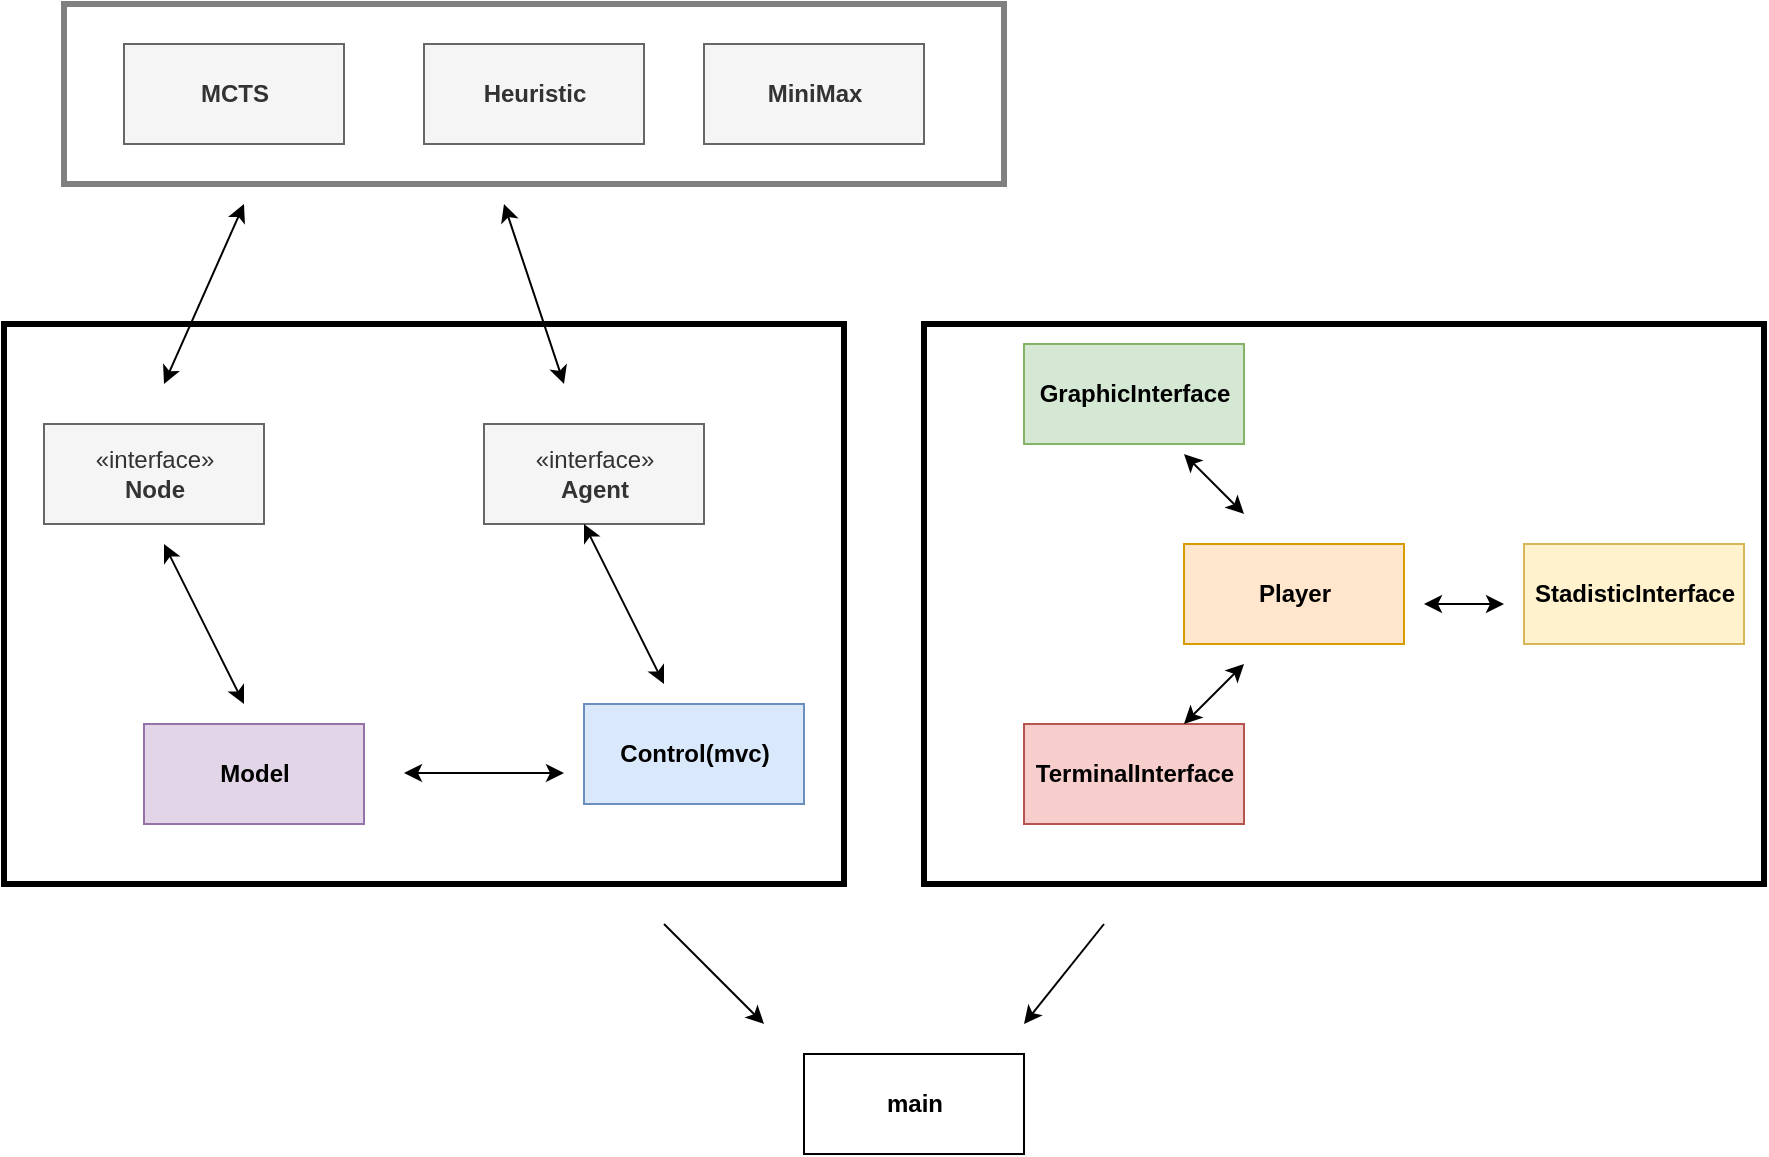 <mxfile version="12.6.2" type="device"><diagram id="3gjsJfwX6NH6ZjUIXrtz" name="Page-1"><mxGraphModel dx="1022" dy="1783" grid="1" gridSize="10" guides="1" tooltips="1" connect="1" arrows="1" fold="1" page="1" pageScale="1" pageWidth="850" pageHeight="1100" math="0" shadow="0"><root><mxCell id="0"/><mxCell id="1" parent="0"/><mxCell id="1u6QL9yyQh-Ea_asQnVc-1" value="&lt;b&gt;MCTS&lt;/b&gt;" style="html=1;fillColor=#f5f5f5;strokeColor=#666666;fontColor=#333333;" parent="1" vertex="1"><mxGeometry x="70" y="20" width="110" height="50" as="geometry"/></mxCell><mxCell id="1u6QL9yyQh-Ea_asQnVc-2" value="«interface»&lt;br&gt;&lt;b&gt;Node&lt;/b&gt;" style="html=1;fillColor=#f5f5f5;strokeColor=#666666;fontColor=#333333;" parent="1" vertex="1"><mxGeometry x="30" y="210" width="110" height="50" as="geometry"/></mxCell><mxCell id="1u6QL9yyQh-Ea_asQnVc-3" value="&lt;b&gt;Model&lt;/b&gt;" style="html=1;fillColor=#e1d5e7;strokeColor=#9673a6;" parent="1" vertex="1"><mxGeometry x="80" y="360" width="110" height="50" as="geometry"/></mxCell><mxCell id="1u6QL9yyQh-Ea_asQnVc-4" value="&lt;b&gt;Control(mvc)&lt;/b&gt;" style="html=1;fillColor=#dae8fc;strokeColor=#6c8ebf;" parent="1" vertex="1"><mxGeometry x="300" y="350" width="110" height="50" as="geometry"/></mxCell><mxCell id="1u6QL9yyQh-Ea_asQnVc-7" value="&lt;div&gt;&lt;b&gt;main&lt;/b&gt;&lt;/div&gt;" style="html=1;" parent="1" vertex="1"><mxGeometry x="410" y="525" width="110" height="50" as="geometry"/></mxCell><mxCell id="1u6QL9yyQh-Ea_asQnVc-8" value="" style="endArrow=classic;startArrow=classic;html=1;" parent="1" edge="1"><mxGeometry width="50" height="50" relative="1" as="geometry"><mxPoint x="130" y="350" as="sourcePoint"/><mxPoint x="90" y="270" as="targetPoint"/></mxGeometry></mxCell><mxCell id="1u6QL9yyQh-Ea_asQnVc-9" value="" style="endArrow=classic;startArrow=classic;html=1;" parent="1" edge="1"><mxGeometry width="50" height="50" relative="1" as="geometry"><mxPoint x="90" y="190" as="sourcePoint"/><mxPoint x="130" y="100" as="targetPoint"/></mxGeometry></mxCell><mxCell id="1u6QL9yyQh-Ea_asQnVc-10" value="" style="endArrow=classic;startArrow=classic;html=1;" parent="1" edge="1"><mxGeometry width="50" height="50" relative="1" as="geometry"><mxPoint x="210" y="384.5" as="sourcePoint"/><mxPoint x="290" y="384.5" as="targetPoint"/></mxGeometry></mxCell><mxCell id="1u6QL9yyQh-Ea_asQnVc-11" value="" style="endArrow=classic;startArrow=classic;html=1;" parent="1" edge="1"><mxGeometry width="50" height="50" relative="1" as="geometry"><mxPoint x="290" y="190" as="sourcePoint"/><mxPoint x="260" y="100" as="targetPoint"/></mxGeometry></mxCell><mxCell id="1u6QL9yyQh-Ea_asQnVc-12" value="" style="rounded=0;whiteSpace=wrap;html=1;fillColor=none;strokeWidth=3;" parent="1" vertex="1"><mxGeometry x="10" y="160" width="420" height="280" as="geometry"/></mxCell><mxCell id="KWR5aNfSW0qZZMLPGc-r-1" value="&lt;b&gt;Heuristic&lt;/b&gt;" style="html=1;fillColor=#f5f5f5;strokeColor=#666666;fontColor=#333333;" parent="1" vertex="1"><mxGeometry x="220" y="20" width="110" height="50" as="geometry"/></mxCell><mxCell id="KWR5aNfSW0qZZMLPGc-r-2" value="«interface»&lt;br&gt;&lt;b&gt;Agent&lt;/b&gt;" style="html=1;fillColor=#f5f5f5;strokeColor=#666666;fontColor=#333333;" parent="1" vertex="1"><mxGeometry x="250" y="210" width="110" height="50" as="geometry"/></mxCell><mxCell id="KWR5aNfSW0qZZMLPGc-r-3" value="" style="endArrow=classic;startArrow=classic;html=1;" parent="1" edge="1"><mxGeometry width="50" height="50" relative="1" as="geometry"><mxPoint x="340" y="340" as="sourcePoint"/><mxPoint x="300" y="260" as="targetPoint"/></mxGeometry></mxCell><mxCell id="ckUu-P6qGeeTUxOA0L0n-6" value="&lt;b&gt;MiniMax&lt;/b&gt;" style="html=1;fillColor=#f5f5f5;strokeColor=#666666;fontColor=#333333;" parent="1" vertex="1"><mxGeometry x="360" y="20" width="110" height="50" as="geometry"/></mxCell><mxCell id="oQUDqtqK4J9dFc1rK5zg-1" value="" style="rounded=0;whiteSpace=wrap;html=1;fillColor=none;strokeWidth=3;strokeColor=#808080;" parent="1" vertex="1"><mxGeometry x="40" width="470" height="90" as="geometry"/></mxCell><mxCell id="93vSmjn_Fd_wjtiCg5x2-6" value="&lt;b&gt;GraphicInterface&lt;/b&gt;" style="html=1;fillColor=#d5e8d4;strokeColor=#82b366;" vertex="1" parent="1"><mxGeometry x="520" y="170" width="110" height="50" as="geometry"/></mxCell><mxCell id="93vSmjn_Fd_wjtiCg5x2-7" value="&lt;b&gt;TerminalInterface&lt;/b&gt;" style="html=1;fillColor=#f8cecc;strokeColor=#b85450;" vertex="1" parent="1"><mxGeometry x="520" y="360" width="110" height="50" as="geometry"/></mxCell><mxCell id="93vSmjn_Fd_wjtiCg5x2-8" value="&lt;b&gt;Player&lt;/b&gt;" style="html=1;fillColor=#ffe6cc;strokeColor=#d79b00;" vertex="1" parent="1"><mxGeometry x="600" y="270" width="110" height="50" as="geometry"/></mxCell><mxCell id="93vSmjn_Fd_wjtiCg5x2-9" value="" style="endArrow=classic;startArrow=classic;html=1;" edge="1" parent="1"><mxGeometry width="50" height="50" relative="1" as="geometry"><mxPoint x="600" y="360" as="sourcePoint"/><mxPoint x="630" y="330" as="targetPoint"/></mxGeometry></mxCell><mxCell id="93vSmjn_Fd_wjtiCg5x2-10" value="" style="endArrow=classic;startArrow=classic;html=1;" edge="1" parent="1"><mxGeometry width="50" height="50" relative="1" as="geometry"><mxPoint x="630" y="255" as="sourcePoint"/><mxPoint x="600" y="225" as="targetPoint"/></mxGeometry></mxCell><mxCell id="93vSmjn_Fd_wjtiCg5x2-11" value="&lt;b&gt;StadisticInterface&lt;/b&gt;" style="html=1;fillColor=#fff2cc;strokeColor=#d6b656;" vertex="1" parent="1"><mxGeometry x="770" y="270" width="110" height="50" as="geometry"/></mxCell><mxCell id="93vSmjn_Fd_wjtiCg5x2-12" value="" style="endArrow=classic;startArrow=classic;html=1;" edge="1" parent="1"><mxGeometry width="50" height="50" relative="1" as="geometry"><mxPoint x="720" y="300" as="sourcePoint"/><mxPoint x="760" y="300" as="targetPoint"/></mxGeometry></mxCell><mxCell id="93vSmjn_Fd_wjtiCg5x2-13" value="" style="rounded=0;whiteSpace=wrap;html=1;fillColor=none;strokeWidth=3;" vertex="1" parent="1"><mxGeometry x="470" y="160" width="420" height="280" as="geometry"/></mxCell><mxCell id="93vSmjn_Fd_wjtiCg5x2-14" value="" style="endArrow=classic;html=1;" edge="1" parent="1"><mxGeometry width="50" height="50" relative="1" as="geometry"><mxPoint x="340" y="460" as="sourcePoint"/><mxPoint x="390" y="510" as="targetPoint"/></mxGeometry></mxCell><mxCell id="93vSmjn_Fd_wjtiCg5x2-15" value="" style="endArrow=classic;html=1;" edge="1" parent="1"><mxGeometry width="50" height="50" relative="1" as="geometry"><mxPoint x="560" y="460" as="sourcePoint"/><mxPoint x="520" y="510" as="targetPoint"/></mxGeometry></mxCell></root></mxGraphModel></diagram></mxfile>